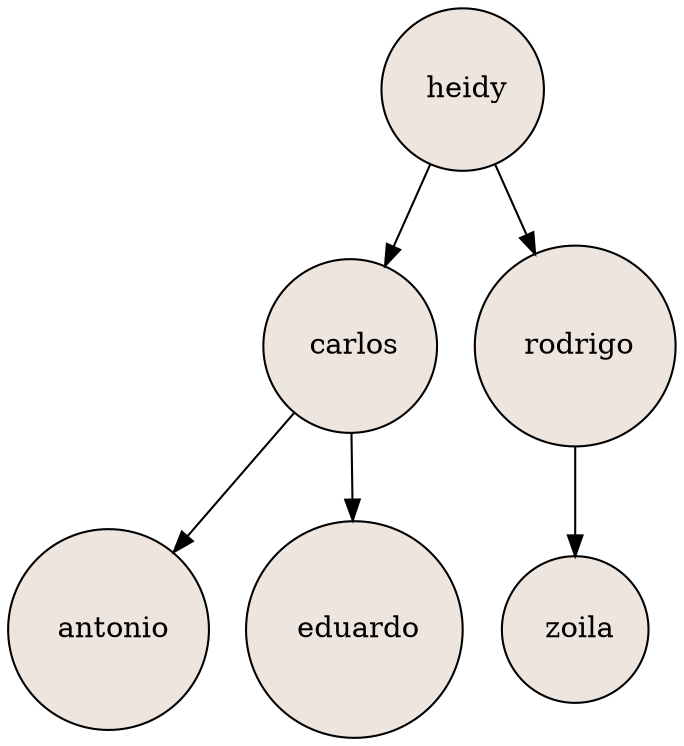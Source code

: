 digraph grafica{
rankdir=TB;
node [shape = circle, style=filled, fillcolor=seashell2];
nodoheidy [ label = " heidy"];
nodocarlos [ label = " carlos"];
nodoantonio [ label = " antonio"];
nodoeduardo [ label = " eduardo"];
nodorodrigo [ label = " rodrigo"];
nodozoila [ label = " zoila"];
nodoheidy: c0->nodocarlos;
nodoheidy: c1->nodorodrigo;
nodocarlos: c0->nodoantonio;
nodocarlos: c1->nodoeduardo;
nodorodrigo: c1->nodozoila;
}
